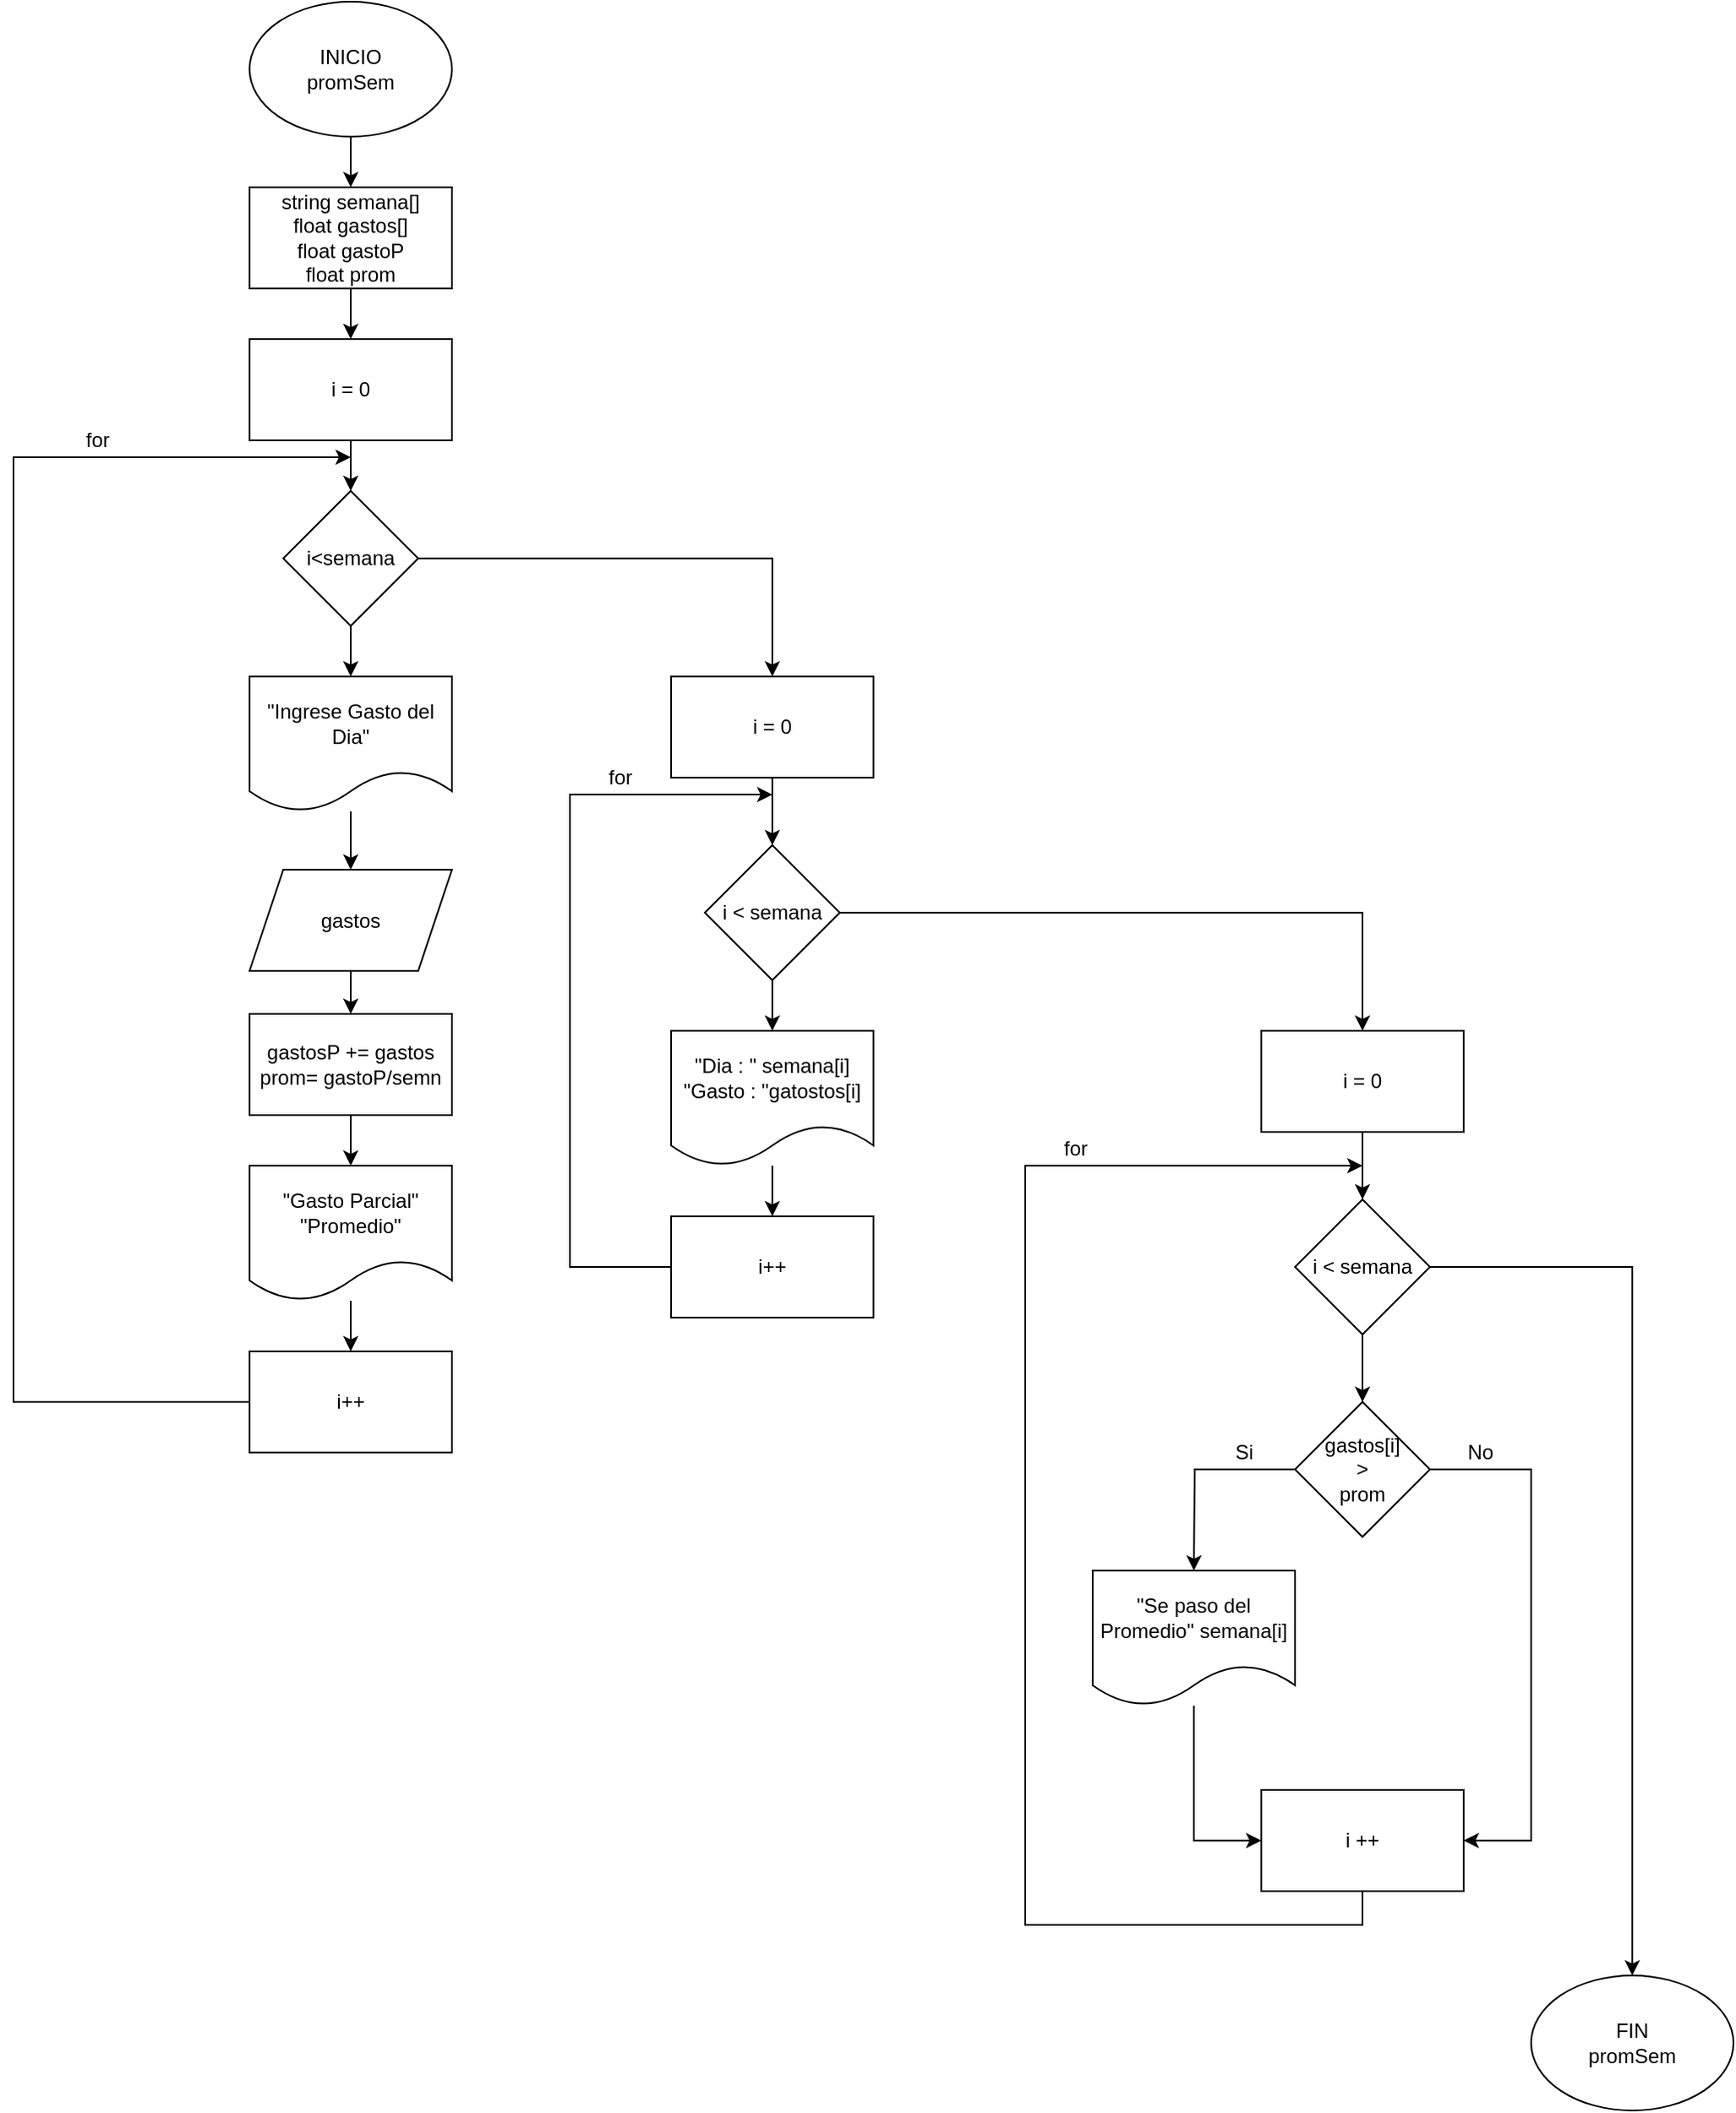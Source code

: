 <mxfile version="14.7.2" type="device"><diagram id="C5RBs43oDa-KdzZeNtuy" name="Page-1"><mxGraphModel dx="1406" dy="787" grid="1" gridSize="10" guides="1" tooltips="1" connect="1" arrows="1" fold="1" page="1" pageScale="1" pageWidth="827" pageHeight="1169" math="0" shadow="0"><root><mxCell id="WIyWlLk6GJQsqaUBKTNV-0"/><mxCell id="WIyWlLk6GJQsqaUBKTNV-1" parent="WIyWlLk6GJQsqaUBKTNV-0"/><mxCell id="zsiOW4nhAcAUmK-MXpf1-5" style="edgeStyle=orthogonalEdgeStyle;rounded=0;orthogonalLoop=1;jettySize=auto;html=1;entryX=0.5;entryY=0;entryDx=0;entryDy=0;" edge="1" parent="WIyWlLk6GJQsqaUBKTNV-1" source="zsiOW4nhAcAUmK-MXpf1-0" target="zsiOW4nhAcAUmK-MXpf1-1"><mxGeometry relative="1" as="geometry"/></mxCell><mxCell id="zsiOW4nhAcAUmK-MXpf1-0" value="&lt;div&gt;INICIO &lt;br&gt;&lt;/div&gt;&lt;div&gt;promSem&lt;/div&gt;" style="ellipse;whiteSpace=wrap;html=1;" vertex="1" parent="WIyWlLk6GJQsqaUBKTNV-1"><mxGeometry x="340" y="10" width="120" height="80" as="geometry"/></mxCell><mxCell id="zsiOW4nhAcAUmK-MXpf1-3" value="" style="edgeStyle=orthogonalEdgeStyle;rounded=0;orthogonalLoop=1;jettySize=auto;html=1;" edge="1" parent="WIyWlLk6GJQsqaUBKTNV-1" source="zsiOW4nhAcAUmK-MXpf1-1" target="zsiOW4nhAcAUmK-MXpf1-2"><mxGeometry relative="1" as="geometry"/></mxCell><mxCell id="zsiOW4nhAcAUmK-MXpf1-1" value="&lt;div&gt;string semana[]&lt;/div&gt;&lt;div&gt;float gastos[]&lt;/div&gt;&lt;div&gt;float gastoP&lt;/div&gt;&lt;div&gt;float prom&lt;br&gt;&lt;/div&gt;" style="rounded=0;whiteSpace=wrap;html=1;" vertex="1" parent="WIyWlLk6GJQsqaUBKTNV-1"><mxGeometry x="340" y="120" width="120" height="60" as="geometry"/></mxCell><mxCell id="zsiOW4nhAcAUmK-MXpf1-7" value="" style="edgeStyle=orthogonalEdgeStyle;rounded=0;orthogonalLoop=1;jettySize=auto;html=1;" edge="1" parent="WIyWlLk6GJQsqaUBKTNV-1" source="zsiOW4nhAcAUmK-MXpf1-2" target="zsiOW4nhAcAUmK-MXpf1-6"><mxGeometry relative="1" as="geometry"/></mxCell><mxCell id="zsiOW4nhAcAUmK-MXpf1-2" value="i = 0" style="whiteSpace=wrap;html=1;rounded=0;" vertex="1" parent="WIyWlLk6GJQsqaUBKTNV-1"><mxGeometry x="340" y="210" width="120" height="60" as="geometry"/></mxCell><mxCell id="zsiOW4nhAcAUmK-MXpf1-9" value="" style="edgeStyle=orthogonalEdgeStyle;rounded=0;orthogonalLoop=1;jettySize=auto;html=1;" edge="1" parent="WIyWlLk6GJQsqaUBKTNV-1" source="zsiOW4nhAcAUmK-MXpf1-6" target="zsiOW4nhAcAUmK-MXpf1-8"><mxGeometry relative="1" as="geometry"/></mxCell><mxCell id="zsiOW4nhAcAUmK-MXpf1-19" style="edgeStyle=orthogonalEdgeStyle;rounded=0;orthogonalLoop=1;jettySize=auto;html=1;exitX=1;exitY=0.5;exitDx=0;exitDy=0;" edge="1" parent="WIyWlLk6GJQsqaUBKTNV-1" source="zsiOW4nhAcAUmK-MXpf1-6" target="zsiOW4nhAcAUmK-MXpf1-20"><mxGeometry relative="1" as="geometry"><mxPoint x="600" y="900" as="targetPoint"/></mxGeometry></mxCell><mxCell id="zsiOW4nhAcAUmK-MXpf1-6" value="i&amp;lt;semana" style="rhombus;whiteSpace=wrap;html=1;rounded=0;" vertex="1" parent="WIyWlLk6GJQsqaUBKTNV-1"><mxGeometry x="360" y="300" width="80" height="80" as="geometry"/></mxCell><mxCell id="zsiOW4nhAcAUmK-MXpf1-11" value="" style="edgeStyle=orthogonalEdgeStyle;rounded=0;orthogonalLoop=1;jettySize=auto;html=1;" edge="1" parent="WIyWlLk6GJQsqaUBKTNV-1" source="zsiOW4nhAcAUmK-MXpf1-8" target="zsiOW4nhAcAUmK-MXpf1-10"><mxGeometry relative="1" as="geometry"/></mxCell><mxCell id="zsiOW4nhAcAUmK-MXpf1-8" value="&quot;Ingrese Gasto del Dia&quot;" style="shape=document;whiteSpace=wrap;html=1;boundedLbl=1;rounded=0;" vertex="1" parent="WIyWlLk6GJQsqaUBKTNV-1"><mxGeometry x="340" y="410" width="120" height="80" as="geometry"/></mxCell><mxCell id="zsiOW4nhAcAUmK-MXpf1-13" value="" style="edgeStyle=orthogonalEdgeStyle;rounded=0;orthogonalLoop=1;jettySize=auto;html=1;" edge="1" parent="WIyWlLk6GJQsqaUBKTNV-1" source="zsiOW4nhAcAUmK-MXpf1-10" target="zsiOW4nhAcAUmK-MXpf1-12"><mxGeometry relative="1" as="geometry"/></mxCell><mxCell id="zsiOW4nhAcAUmK-MXpf1-10" value="gastos " style="shape=parallelogram;perimeter=parallelogramPerimeter;whiteSpace=wrap;html=1;fixedSize=1;rounded=0;" vertex="1" parent="WIyWlLk6GJQsqaUBKTNV-1"><mxGeometry x="340" y="524.5" width="120" height="60" as="geometry"/></mxCell><mxCell id="zsiOW4nhAcAUmK-MXpf1-15" value="" style="edgeStyle=orthogonalEdgeStyle;rounded=0;orthogonalLoop=1;jettySize=auto;html=1;" edge="1" parent="WIyWlLk6GJQsqaUBKTNV-1" source="zsiOW4nhAcAUmK-MXpf1-12" target="zsiOW4nhAcAUmK-MXpf1-14"><mxGeometry relative="1" as="geometry"/></mxCell><mxCell id="zsiOW4nhAcAUmK-MXpf1-12" value="&lt;div&gt;gastosP += gastos&lt;/div&gt;&lt;div&gt;prom= gastoP/semn&lt;br&gt;&lt;/div&gt;" style="whiteSpace=wrap;html=1;rounded=0;" vertex="1" parent="WIyWlLk6GJQsqaUBKTNV-1"><mxGeometry x="340" y="610" width="120" height="60" as="geometry"/></mxCell><mxCell id="zsiOW4nhAcAUmK-MXpf1-17" value="" style="edgeStyle=orthogonalEdgeStyle;rounded=0;orthogonalLoop=1;jettySize=auto;html=1;" edge="1" parent="WIyWlLk6GJQsqaUBKTNV-1" source="zsiOW4nhAcAUmK-MXpf1-14" target="zsiOW4nhAcAUmK-MXpf1-16"><mxGeometry relative="1" as="geometry"/></mxCell><mxCell id="zsiOW4nhAcAUmK-MXpf1-14" value="&lt;div&gt;&quot;Gasto Parcial&quot;&lt;/div&gt;&lt;div&gt;&quot;Promedio&quot;&lt;br&gt;&lt;/div&gt;" style="shape=document;whiteSpace=wrap;html=1;boundedLbl=1;rounded=0;" vertex="1" parent="WIyWlLk6GJQsqaUBKTNV-1"><mxGeometry x="340" y="700" width="120" height="80" as="geometry"/></mxCell><mxCell id="zsiOW4nhAcAUmK-MXpf1-18" style="edgeStyle=orthogonalEdgeStyle;rounded=0;orthogonalLoop=1;jettySize=auto;html=1;" edge="1" parent="WIyWlLk6GJQsqaUBKTNV-1" source="zsiOW4nhAcAUmK-MXpf1-16"><mxGeometry relative="1" as="geometry"><mxPoint x="400" y="280" as="targetPoint"/><Array as="points"><mxPoint x="200" y="840"/><mxPoint x="200" y="280"/><mxPoint x="340" y="280"/></Array></mxGeometry></mxCell><mxCell id="zsiOW4nhAcAUmK-MXpf1-16" value="i++" style="rounded=0;whiteSpace=wrap;html=1;" vertex="1" parent="WIyWlLk6GJQsqaUBKTNV-1"><mxGeometry x="340" y="810" width="120" height="60" as="geometry"/></mxCell><mxCell id="zsiOW4nhAcAUmK-MXpf1-22" value="" style="edgeStyle=orthogonalEdgeStyle;rounded=0;orthogonalLoop=1;jettySize=auto;html=1;" edge="1" parent="WIyWlLk6GJQsqaUBKTNV-1" source="zsiOW4nhAcAUmK-MXpf1-20" target="zsiOW4nhAcAUmK-MXpf1-21"><mxGeometry relative="1" as="geometry"/></mxCell><mxCell id="zsiOW4nhAcAUmK-MXpf1-20" value="i = 0" style="rounded=0;whiteSpace=wrap;html=1;" vertex="1" parent="WIyWlLk6GJQsqaUBKTNV-1"><mxGeometry x="590" y="410" width="120" height="60" as="geometry"/></mxCell><mxCell id="zsiOW4nhAcAUmK-MXpf1-24" value="" style="edgeStyle=orthogonalEdgeStyle;rounded=0;orthogonalLoop=1;jettySize=auto;html=1;" edge="1" parent="WIyWlLk6GJQsqaUBKTNV-1" source="zsiOW4nhAcAUmK-MXpf1-21" target="zsiOW4nhAcAUmK-MXpf1-23"><mxGeometry relative="1" as="geometry"/></mxCell><mxCell id="zsiOW4nhAcAUmK-MXpf1-28" style="edgeStyle=orthogonalEdgeStyle;rounded=0;orthogonalLoop=1;jettySize=auto;html=1;exitX=1;exitY=0.5;exitDx=0;exitDy=0;" edge="1" parent="WIyWlLk6GJQsqaUBKTNV-1" source="zsiOW4nhAcAUmK-MXpf1-21" target="zsiOW4nhAcAUmK-MXpf1-29"><mxGeometry relative="1" as="geometry"><mxPoint x="830" y="600" as="targetPoint"/></mxGeometry></mxCell><mxCell id="zsiOW4nhAcAUmK-MXpf1-21" value="i &amp;lt; semana" style="rhombus;whiteSpace=wrap;html=1;rounded=0;" vertex="1" parent="WIyWlLk6GJQsqaUBKTNV-1"><mxGeometry x="610" y="510" width="80" height="80" as="geometry"/></mxCell><mxCell id="zsiOW4nhAcAUmK-MXpf1-26" value="" style="edgeStyle=orthogonalEdgeStyle;rounded=0;orthogonalLoop=1;jettySize=auto;html=1;" edge="1" parent="WIyWlLk6GJQsqaUBKTNV-1" source="zsiOW4nhAcAUmK-MXpf1-23" target="zsiOW4nhAcAUmK-MXpf1-25"><mxGeometry relative="1" as="geometry"/></mxCell><mxCell id="zsiOW4nhAcAUmK-MXpf1-23" value="&lt;div&gt;&quot;Dia : &quot; semana[i]&lt;br&gt;&lt;/div&gt;&lt;div&gt;&quot;Gasto : &quot;gatostos[i]&lt;br&gt;&lt;/div&gt;" style="shape=document;whiteSpace=wrap;html=1;boundedLbl=1;rounded=0;" vertex="1" parent="WIyWlLk6GJQsqaUBKTNV-1"><mxGeometry x="590" y="620" width="120" height="80" as="geometry"/></mxCell><mxCell id="zsiOW4nhAcAUmK-MXpf1-27" style="edgeStyle=orthogonalEdgeStyle;rounded=0;orthogonalLoop=1;jettySize=auto;html=1;exitX=0;exitY=0.5;exitDx=0;exitDy=0;" edge="1" parent="WIyWlLk6GJQsqaUBKTNV-1" source="zsiOW4nhAcAUmK-MXpf1-25"><mxGeometry relative="1" as="geometry"><mxPoint x="650" y="480" as="targetPoint"/><Array as="points"><mxPoint x="530" y="760"/><mxPoint x="530" y="480"/></Array></mxGeometry></mxCell><mxCell id="zsiOW4nhAcAUmK-MXpf1-25" value="i++" style="rounded=0;whiteSpace=wrap;html=1;" vertex="1" parent="WIyWlLk6GJQsqaUBKTNV-1"><mxGeometry x="590" y="730" width="120" height="60" as="geometry"/></mxCell><mxCell id="zsiOW4nhAcAUmK-MXpf1-31" value="" style="edgeStyle=orthogonalEdgeStyle;rounded=0;orthogonalLoop=1;jettySize=auto;html=1;" edge="1" parent="WIyWlLk6GJQsqaUBKTNV-1" source="zsiOW4nhAcAUmK-MXpf1-29" target="zsiOW4nhAcAUmK-MXpf1-30"><mxGeometry relative="1" as="geometry"/></mxCell><mxCell id="zsiOW4nhAcAUmK-MXpf1-29" value="i = 0" style="rounded=0;whiteSpace=wrap;html=1;" vertex="1" parent="WIyWlLk6GJQsqaUBKTNV-1"><mxGeometry x="940" y="620" width="120" height="60" as="geometry"/></mxCell><mxCell id="zsiOW4nhAcAUmK-MXpf1-33" value="" style="edgeStyle=orthogonalEdgeStyle;rounded=0;orthogonalLoop=1;jettySize=auto;html=1;" edge="1" parent="WIyWlLk6GJQsqaUBKTNV-1" source="zsiOW4nhAcAUmK-MXpf1-30" target="zsiOW4nhAcAUmK-MXpf1-32"><mxGeometry relative="1" as="geometry"/></mxCell><mxCell id="zsiOW4nhAcAUmK-MXpf1-45" style="edgeStyle=orthogonalEdgeStyle;rounded=0;orthogonalLoop=1;jettySize=auto;html=1;exitX=1;exitY=0.5;exitDx=0;exitDy=0;" edge="1" parent="WIyWlLk6GJQsqaUBKTNV-1" source="zsiOW4nhAcAUmK-MXpf1-30" target="zsiOW4nhAcAUmK-MXpf1-46"><mxGeometry relative="1" as="geometry"><mxPoint x="1160" y="1220" as="targetPoint"/></mxGeometry></mxCell><mxCell id="zsiOW4nhAcAUmK-MXpf1-30" value="i &amp;lt; semana" style="rhombus;whiteSpace=wrap;html=1;rounded=0;" vertex="1" parent="WIyWlLk6GJQsqaUBKTNV-1"><mxGeometry x="960" y="720" width="80" height="80" as="geometry"/></mxCell><mxCell id="zsiOW4nhAcAUmK-MXpf1-38" style="edgeStyle=orthogonalEdgeStyle;rounded=0;orthogonalLoop=1;jettySize=auto;html=1;exitX=0;exitY=0.5;exitDx=0;exitDy=0;" edge="1" parent="WIyWlLk6GJQsqaUBKTNV-1" source="zsiOW4nhAcAUmK-MXpf1-32"><mxGeometry relative="1" as="geometry"><mxPoint x="900" y="940" as="targetPoint"/></mxGeometry></mxCell><mxCell id="zsiOW4nhAcAUmK-MXpf1-43" style="edgeStyle=orthogonalEdgeStyle;rounded=0;orthogonalLoop=1;jettySize=auto;html=1;entryX=1;entryY=0.5;entryDx=0;entryDy=0;exitX=1;exitY=0.5;exitDx=0;exitDy=0;" edge="1" parent="WIyWlLk6GJQsqaUBKTNV-1" source="zsiOW4nhAcAUmK-MXpf1-32" target="zsiOW4nhAcAUmK-MXpf1-41"><mxGeometry relative="1" as="geometry"><mxPoint x="1120" y="1110" as="targetPoint"/><Array as="points"><mxPoint x="1100" y="880"/><mxPoint x="1100" y="1100"/></Array></mxGeometry></mxCell><mxCell id="zsiOW4nhAcAUmK-MXpf1-32" value="&lt;div&gt;gastos[i]&lt;/div&gt;&lt;div&gt;&amp;gt;&lt;/div&gt;&lt;div&gt;prom&lt;/div&gt;" style="rhombus;whiteSpace=wrap;html=1;rounded=0;" vertex="1" parent="WIyWlLk6GJQsqaUBKTNV-1"><mxGeometry x="960" y="840" width="80" height="80" as="geometry"/></mxCell><mxCell id="zsiOW4nhAcAUmK-MXpf1-42" style="edgeStyle=orthogonalEdgeStyle;rounded=0;orthogonalLoop=1;jettySize=auto;html=1;entryX=0;entryY=0.5;entryDx=0;entryDy=0;" edge="1" parent="WIyWlLk6GJQsqaUBKTNV-1" source="zsiOW4nhAcAUmK-MXpf1-36" target="zsiOW4nhAcAUmK-MXpf1-41"><mxGeometry relative="1" as="geometry"/></mxCell><mxCell id="zsiOW4nhAcAUmK-MXpf1-36" value="&quot;Se paso del Promedio&quot; semana[i]" style="shape=document;whiteSpace=wrap;html=1;boundedLbl=1;" vertex="1" parent="WIyWlLk6GJQsqaUBKTNV-1"><mxGeometry x="840" y="940" width="120" height="80" as="geometry"/></mxCell><mxCell id="zsiOW4nhAcAUmK-MXpf1-44" style="edgeStyle=orthogonalEdgeStyle;rounded=0;orthogonalLoop=1;jettySize=auto;html=1;exitX=0.5;exitY=1;exitDx=0;exitDy=0;" edge="1" parent="WIyWlLk6GJQsqaUBKTNV-1" source="zsiOW4nhAcAUmK-MXpf1-41"><mxGeometry relative="1" as="geometry"><mxPoint x="1000" y="700" as="targetPoint"/><Array as="points"><mxPoint x="1000" y="1150"/><mxPoint x="800" y="1150"/><mxPoint x="800" y="700"/></Array></mxGeometry></mxCell><mxCell id="zsiOW4nhAcAUmK-MXpf1-41" value="i ++" style="rounded=0;whiteSpace=wrap;html=1;" vertex="1" parent="WIyWlLk6GJQsqaUBKTNV-1"><mxGeometry x="940" y="1070" width="120" height="60" as="geometry"/></mxCell><mxCell id="zsiOW4nhAcAUmK-MXpf1-46" value="&lt;div&gt;FIN&lt;/div&gt;&lt;div&gt;promSem&lt;br&gt;&lt;/div&gt;" style="ellipse;whiteSpace=wrap;html=1;" vertex="1" parent="WIyWlLk6GJQsqaUBKTNV-1"><mxGeometry x="1100" y="1180" width="120" height="80" as="geometry"/></mxCell><mxCell id="zsiOW4nhAcAUmK-MXpf1-47" value="Si" style="text;html=1;strokeColor=none;fillColor=none;align=center;verticalAlign=middle;whiteSpace=wrap;rounded=0;" vertex="1" parent="WIyWlLk6GJQsqaUBKTNV-1"><mxGeometry x="910" y="860" width="40" height="20" as="geometry"/></mxCell><mxCell id="zsiOW4nhAcAUmK-MXpf1-48" value="No" style="text;html=1;strokeColor=none;fillColor=none;align=center;verticalAlign=middle;whiteSpace=wrap;rounded=0;" vertex="1" parent="WIyWlLk6GJQsqaUBKTNV-1"><mxGeometry x="1050" y="860" width="40" height="20" as="geometry"/></mxCell><mxCell id="zsiOW4nhAcAUmK-MXpf1-50" value="for" style="text;html=1;strokeColor=none;fillColor=none;align=center;verticalAlign=middle;whiteSpace=wrap;rounded=0;" vertex="1" parent="WIyWlLk6GJQsqaUBKTNV-1"><mxGeometry x="230" y="260" width="40" height="20" as="geometry"/></mxCell><mxCell id="zsiOW4nhAcAUmK-MXpf1-51" value="for" style="text;html=1;strokeColor=none;fillColor=none;align=center;verticalAlign=middle;whiteSpace=wrap;rounded=0;" vertex="1" parent="WIyWlLk6GJQsqaUBKTNV-1"><mxGeometry x="540" y="460" width="40" height="20" as="geometry"/></mxCell><mxCell id="zsiOW4nhAcAUmK-MXpf1-52" value="for" style="text;html=1;strokeColor=none;fillColor=none;align=center;verticalAlign=middle;whiteSpace=wrap;rounded=0;" vertex="1" parent="WIyWlLk6GJQsqaUBKTNV-1"><mxGeometry x="810" y="680" width="40" height="20" as="geometry"/></mxCell></root></mxGraphModel></diagram></mxfile>